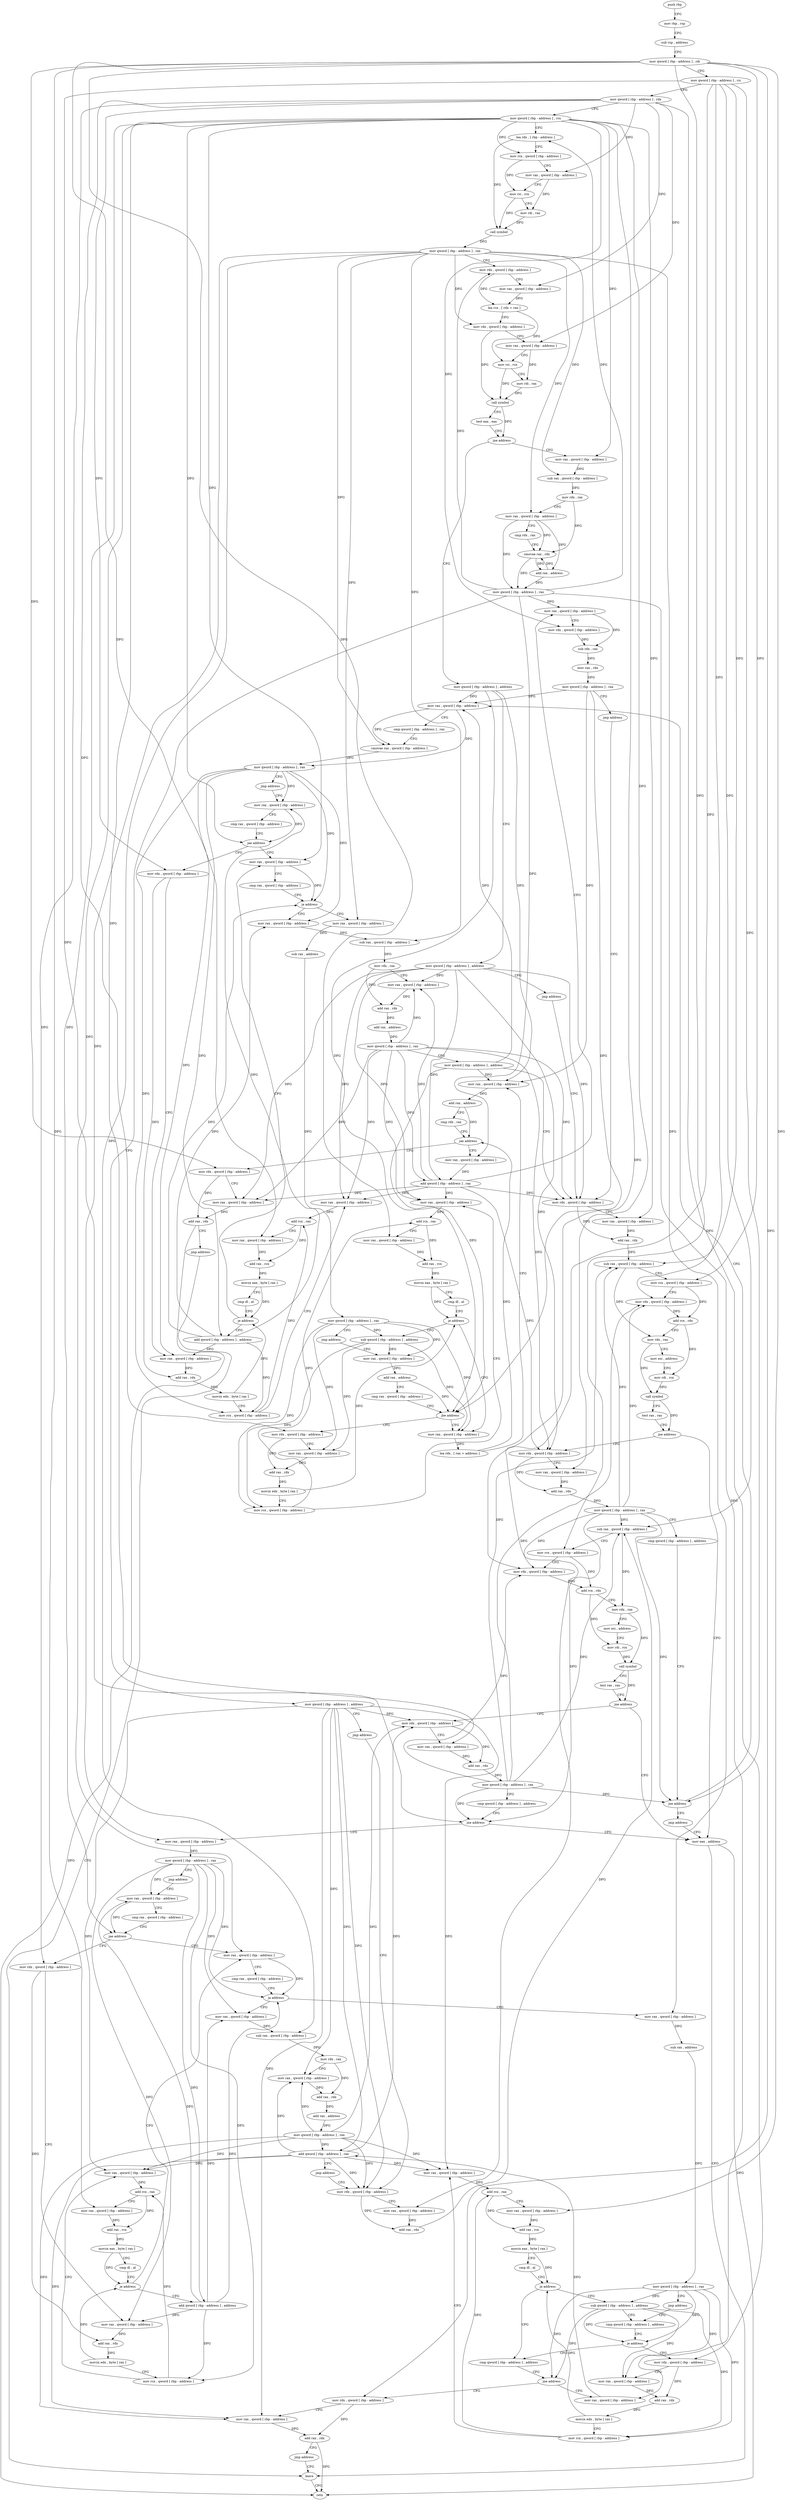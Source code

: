 digraph "func" {
"4363238" [label = "push rbp" ]
"4363239" [label = "mov rbp , rsp" ]
"4363242" [label = "sub rsp , address" ]
"4363246" [label = "mov qword [ rbp - address ] , rdi" ]
"4363250" [label = "mov qword [ rbp - address ] , rsi" ]
"4363254" [label = "mov qword [ rbp - address ] , rdx" ]
"4363258" [label = "mov qword [ rbp - address ] , rcx" ]
"4363262" [label = "lea rdx , [ rbp - address ]" ]
"4363266" [label = "mov rcx , qword [ rbp - address ]" ]
"4363270" [label = "mov rax , qword [ rbp - address ]" ]
"4363274" [label = "mov rsi , rcx" ]
"4363277" [label = "mov rdi , rax" ]
"4363280" [label = "call symbol" ]
"4363285" [label = "mov qword [ rbp - address ] , rax" ]
"4363289" [label = "mov rdx , qword [ rbp - address ]" ]
"4363293" [label = "mov rax , qword [ rbp - address ]" ]
"4363297" [label = "lea rcx , [ rdx + rax ]" ]
"4363301" [label = "mov rdx , qword [ rbp - address ]" ]
"4363305" [label = "mov rax , qword [ rbp - address ]" ]
"4363309" [label = "mov rsi , rcx" ]
"4363312" [label = "mov rdi , rax" ]
"4363315" [label = "call symbol" ]
"4363320" [label = "test eax , eax" ]
"4363322" [label = "jne address" ]
"4363689" [label = "mov rax , qword [ rbp - address ]" ]
"4363328" [label = "mov qword [ rbp - address ] , address" ]
"4363693" [label = "sub rax , qword [ rbp - address ]" ]
"4363697" [label = "mov rdx , rax" ]
"4363700" [label = "mov rax , qword [ rbp - address ]" ]
"4363704" [label = "cmp rdx , rax" ]
"4363707" [label = "cmovae rax , rdx" ]
"4363711" [label = "add rax , address" ]
"4363715" [label = "mov qword [ rbp - address ] , rax" ]
"4363719" [label = "mov qword [ rbp - address ] , address" ]
"4363727" [label = "jmp address" ]
"4363927" [label = "mov rdx , qword [ rbp - address ]" ]
"4363336" [label = "mov qword [ rbp - address ] , address" ]
"4363344" [label = "jmp address" ]
"4363607" [label = "mov rdx , qword [ rbp - address ]" ]
"4363931" [label = "mov rax , qword [ rbp - address ]" ]
"4363935" [label = "add rax , rdx" ]
"4363938" [label = "sub rax , qword [ rbp - address ]" ]
"4363942" [label = "mov rcx , qword [ rbp - address ]" ]
"4363946" [label = "mov rdx , qword [ rbp - address ]" ]
"4363950" [label = "add rcx , rdx" ]
"4363953" [label = "mov rdx , rax" ]
"4363956" [label = "mov esi , address" ]
"4363961" [label = "mov rdi , rcx" ]
"4363964" [label = "call symbol" ]
"4363969" [label = "test rax , rax" ]
"4363972" [label = "jne address" ]
"4364000" [label = "mov eax , address" ]
"4363974" [label = "mov rdx , qword [ rbp - address ]" ]
"4363611" [label = "mov rax , qword [ rbp - address ]" ]
"4363615" [label = "add rax , rdx" ]
"4363618" [label = "sub rax , qword [ rbp - address ]" ]
"4363622" [label = "mov rcx , qword [ rbp - address ]" ]
"4363626" [label = "mov rdx , qword [ rbp - address ]" ]
"4363630" [label = "add rcx , rdx" ]
"4363633" [label = "mov rdx , rax" ]
"4363636" [label = "mov esi , address" ]
"4363641" [label = "mov rdi , rcx" ]
"4363644" [label = "call symbol" ]
"4363649" [label = "test rax , rax" ]
"4363652" [label = "jne address" ]
"4363658" [label = "mov rdx , qword [ rbp - address ]" ]
"4364005" [label = "leave" ]
"4363978" [label = "mov rax , qword [ rbp - address ]" ]
"4363982" [label = "add rax , rdx" ]
"4363985" [label = "mov qword [ rbp - address ] , rax" ]
"4363989" [label = "cmp qword [ rbp - address ] , address" ]
"4363994" [label = "jne address" ]
"4363732" [label = "mov rax , qword [ rbp - address ]" ]
"4363662" [label = "mov rax , qword [ rbp - address ]" ]
"4363666" [label = "add rax , rdx" ]
"4363669" [label = "mov qword [ rbp - address ] , rax" ]
"4363673" [label = "cmp qword [ rbp - address ] , address" ]
"4363678" [label = "jne address" ]
"4363349" [label = "mov rax , qword [ rbp - address ]" ]
"4363684" [label = "jmp address" ]
"4363736" [label = "mov qword [ rbp - address ] , rax" ]
"4363740" [label = "jmp address" ]
"4363747" [label = "mov rax , qword [ rbp - address ]" ]
"4363353" [label = "cmp qword [ rbp - address ] , rax" ]
"4363357" [label = "cmovae rax , qword [ rbp - address ]" ]
"4363362" [label = "mov qword [ rbp - address ] , rax" ]
"4363366" [label = "jmp address" ]
"4363373" [label = "mov rax , qword [ rbp - address ]" ]
"4363751" [label = "cmp rax , qword [ rbp - address ]" ]
"4363755" [label = "jae address" ]
"4363796" [label = "mov rax , qword [ rbp - address ]" ]
"4363757" [label = "mov rdx , qword [ rbp - address ]" ]
"4363377" [label = "cmp rax , qword [ rbp - address ]" ]
"4363381" [label = "jae address" ]
"4363422" [label = "mov rax , qword [ rbp - address ]" ]
"4363383" [label = "mov rdx , qword [ rbp - address ]" ]
"4363800" [label = "cmp rax , qword [ rbp - address ]" ]
"4363804" [label = "ja address" ]
"4363901" [label = "mov rax , qword [ rbp - address ]" ]
"4363806" [label = "mov rax , qword [ rbp - address ]" ]
"4363761" [label = "mov rax , qword [ rbp - address ]" ]
"4363765" [label = "add rax , rdx" ]
"4363768" [label = "movzx edx , byte [ rax ]" ]
"4363771" [label = "mov rcx , qword [ rbp - address ]" ]
"4363775" [label = "mov rax , qword [ rbp - address ]" ]
"4363779" [label = "add rcx , rax" ]
"4363782" [label = "mov rax , qword [ rbp - address ]" ]
"4363786" [label = "add rax , rcx" ]
"4363789" [label = "movzx eax , byte [ rax ]" ]
"4363792" [label = "cmp dl , al" ]
"4363794" [label = "je address" ]
"4363742" [label = "add qword [ rbp - address ] , address" ]
"4363426" [label = "cmp rax , qword [ rbp - address ]" ]
"4363430" [label = "ja address" ]
"4363573" [label = "mov rax , qword [ rbp - address ]" ]
"4363436" [label = "mov rax , qword [ rbp - address ]" ]
"4363387" [label = "mov rax , qword [ rbp - address ]" ]
"4363391" [label = "add rax , rdx" ]
"4363394" [label = "movzx edx , byte [ rax ]" ]
"4363397" [label = "mov rcx , qword [ rbp - address ]" ]
"4363401" [label = "mov rax , qword [ rbp - address ]" ]
"4363405" [label = "add rcx , rax" ]
"4363408" [label = "mov rax , qword [ rbp - address ]" ]
"4363412" [label = "add rax , rcx" ]
"4363415" [label = "movzx eax , byte [ rax ]" ]
"4363418" [label = "cmp dl , al" ]
"4363420" [label = "je address" ]
"4363368" [label = "add qword [ rbp - address ] , address" ]
"4363905" [label = "sub rax , qword [ rbp - address ]" ]
"4363909" [label = "mov rdx , rax" ]
"4363912" [label = "mov rax , qword [ rbp - address ]" ]
"4363916" [label = "add rax , rdx" ]
"4363919" [label = "add rax , address" ]
"4363923" [label = "mov qword [ rbp - address ] , rax" ]
"4363810" [label = "sub rax , address" ]
"4363814" [label = "mov qword [ rbp - address ] , rax" ]
"4363818" [label = "jmp address" ]
"4363825" [label = "cmp qword [ rbp - address ] , address" ]
"4363577" [label = "sub rax , qword [ rbp - address ]" ]
"4363581" [label = "mov rdx , rax" ]
"4363584" [label = "mov rax , qword [ rbp - address ]" ]
"4363588" [label = "add rax , rdx" ]
"4363591" [label = "add rax , address" ]
"4363595" [label = "mov qword [ rbp - address ] , rax" ]
"4363599" [label = "mov qword [ rbp - address ] , address" ]
"4363440" [label = "sub rax , address" ]
"4363444" [label = "mov qword [ rbp - address ] , rax" ]
"4363448" [label = "jmp address" ]
"4363455" [label = "mov rax , qword [ rbp - address ]" ]
"4363830" [label = "je address" ]
"4363871" [label = "cmp qword [ rbp - address ] , address" ]
"4363832" [label = "mov rdx , qword [ rbp - address ]" ]
"4363459" [label = "add rax , address" ]
"4363463" [label = "cmp rax , qword [ rbp - address ]" ]
"4363467" [label = "jbe address" ]
"4363508" [label = "mov rax , qword [ rbp - address ]" ]
"4363469" [label = "mov rdx , qword [ rbp - address ]" ]
"4363876" [label = "jne address" ]
"4363891" [label = "mov rax , qword [ rbp - address ]" ]
"4363878" [label = "mov rdx , qword [ rbp - address ]" ]
"4363836" [label = "mov rax , qword [ rbp - address ]" ]
"4363840" [label = "add rax , rdx" ]
"4363843" [label = "movzx edx , byte [ rax ]" ]
"4363846" [label = "mov rcx , qword [ rbp - address ]" ]
"4363850" [label = "mov rax , qword [ rbp - address ]" ]
"4363854" [label = "add rcx , rax" ]
"4363857" [label = "mov rax , qword [ rbp - address ]" ]
"4363861" [label = "add rax , rcx" ]
"4363864" [label = "movzx eax , byte [ rax ]" ]
"4363867" [label = "cmp dl , al" ]
"4363869" [label = "je address" ]
"4363820" [label = "sub qword [ rbp - address ] , address" ]
"4363512" [label = "lea rdx , [ rax + address ]" ]
"4363516" [label = "mov rax , qword [ rbp - address ]" ]
"4363520" [label = "add rax , address" ]
"4363524" [label = "cmp rdx , rax" ]
"4363527" [label = "jae address" ]
"4363545" [label = "mov rax , qword [ rbp - address ]" ]
"4363529" [label = "mov rdx , qword [ rbp - address ]" ]
"4363473" [label = "mov rax , qword [ rbp - address ]" ]
"4363477" [label = "add rax , rdx" ]
"4363480" [label = "movzx edx , byte [ rax ]" ]
"4363483" [label = "mov rcx , qword [ rbp - address ]" ]
"4363487" [label = "mov rax , qword [ rbp - address ]" ]
"4363491" [label = "add rcx , rax" ]
"4363494" [label = "mov rax , qword [ rbp - address ]" ]
"4363498" [label = "add rax , rcx" ]
"4363501" [label = "movzx eax , byte [ rax ]" ]
"4363504" [label = "cmp dl , al" ]
"4363506" [label = "je address" ]
"4363450" [label = "sub qword [ rbp - address ] , address" ]
"4363895" [label = "add qword [ rbp - address ] , rax" ]
"4363899" [label = "jmp address" ]
"4363882" [label = "mov rax , qword [ rbp - address ]" ]
"4363886" [label = "add rax , rdx" ]
"4363889" [label = "jmp address" ]
"4363549" [label = "add qword [ rbp - address ] , rax" ]
"4363553" [label = "mov rax , qword [ rbp - address ]" ]
"4363557" [label = "mov rdx , qword [ rbp - address ]" ]
"4363561" [label = "sub rdx , rax" ]
"4363564" [label = "mov rax , rdx" ]
"4363567" [label = "mov qword [ rbp - address ] , rax" ]
"4363571" [label = "jmp address" ]
"4363533" [label = "mov rax , qword [ rbp - address ]" ]
"4363537" [label = "add rax , rdx" ]
"4363540" [label = "jmp address" ]
"4364006" [label = "retn" ]
"4363238" -> "4363239" [ label = "CFG" ]
"4363239" -> "4363242" [ label = "CFG" ]
"4363242" -> "4363246" [ label = "CFG" ]
"4363246" -> "4363250" [ label = "CFG" ]
"4363246" -> "4363622" [ label = "DFG" ]
"4363246" -> "4363942" [ label = "DFG" ]
"4363246" -> "4363782" [ label = "DFG" ]
"4363246" -> "4363408" [ label = "DFG" ]
"4363246" -> "4363857" [ label = "DFG" ]
"4363246" -> "4363494" [ label = "DFG" ]
"4363246" -> "4363878" [ label = "DFG" ]
"4363246" -> "4363529" [ label = "DFG" ]
"4363250" -> "4363254" [ label = "CFG" ]
"4363250" -> "4363618" [ label = "DFG" ]
"4363250" -> "4363626" [ label = "DFG" ]
"4363250" -> "4363938" [ label = "DFG" ]
"4363250" -> "4363946" [ label = "DFG" ]
"4363250" -> "4363678" [ label = "DFG" ]
"4363250" -> "4363994" [ label = "DFG" ]
"4363254" -> "4363258" [ label = "CFG" ]
"4363254" -> "4363270" [ label = "DFG" ]
"4363254" -> "4363293" [ label = "DFG" ]
"4363254" -> "4363305" [ label = "DFG" ]
"4363254" -> "4363757" [ label = "DFG" ]
"4363254" -> "4363383" [ label = "DFG" ]
"4363254" -> "4363832" [ label = "DFG" ]
"4363254" -> "4363469" [ label = "DFG" ]
"4363258" -> "4363262" [ label = "CFG" ]
"4363258" -> "4363266" [ label = "DFG" ]
"4363258" -> "4363689" [ label = "DFG" ]
"4363258" -> "4363611" [ label = "DFG" ]
"4363258" -> "4363931" [ label = "DFG" ]
"4363258" -> "4363662" [ label = "DFG" ]
"4363258" -> "4363978" [ label = "DFG" ]
"4363258" -> "4363755" [ label = "DFG" ]
"4363258" -> "4363381" [ label = "DFG" ]
"4363258" -> "4363796" [ label = "DFG" ]
"4363258" -> "4363422" [ label = "DFG" ]
"4363258" -> "4363557" [ label = "DFG" ]
"4363262" -> "4363266" [ label = "CFG" ]
"4363262" -> "4363280" [ label = "DFG" ]
"4363266" -> "4363270" [ label = "CFG" ]
"4363266" -> "4363274" [ label = "DFG" ]
"4363270" -> "4363274" [ label = "CFG" ]
"4363270" -> "4363277" [ label = "DFG" ]
"4363274" -> "4363277" [ label = "CFG" ]
"4363274" -> "4363280" [ label = "DFG" ]
"4363277" -> "4363280" [ label = "DFG" ]
"4363280" -> "4363285" [ label = "DFG" ]
"4363285" -> "4363289" [ label = "CFG" ]
"4363285" -> "4363301" [ label = "DFG" ]
"4363285" -> "4363693" [ label = "DFG" ]
"4363285" -> "4363700" [ label = "DFG" ]
"4363285" -> "4363357" [ label = "DFG" ]
"4363285" -> "4363732" [ label = "DFG" ]
"4363285" -> "4363905" [ label = "DFG" ]
"4363285" -> "4363806" [ label = "DFG" ]
"4363285" -> "4363577" [ label = "DFG" ]
"4363285" -> "4363436" [ label = "DFG" ]
"4363289" -> "4363293" [ label = "CFG" ]
"4363289" -> "4363297" [ label = "DFG" ]
"4363293" -> "4363297" [ label = "DFG" ]
"4363297" -> "4363301" [ label = "CFG" ]
"4363297" -> "4363309" [ label = "DFG" ]
"4363301" -> "4363305" [ label = "CFG" ]
"4363301" -> "4363315" [ label = "DFG" ]
"4363305" -> "4363309" [ label = "CFG" ]
"4363305" -> "4363312" [ label = "DFG" ]
"4363309" -> "4363312" [ label = "CFG" ]
"4363309" -> "4363315" [ label = "DFG" ]
"4363312" -> "4363315" [ label = "DFG" ]
"4363315" -> "4363320" [ label = "CFG" ]
"4363315" -> "4363322" [ label = "DFG" ]
"4363320" -> "4363322" [ label = "CFG" ]
"4363322" -> "4363689" [ label = "CFG" ]
"4363322" -> "4363328" [ label = "CFG" ]
"4363689" -> "4363693" [ label = "DFG" ]
"4363328" -> "4363336" [ label = "CFG" ]
"4363328" -> "4363349" [ label = "DFG" ]
"4363328" -> "4363467" [ label = "DFG" ]
"4363328" -> "4363516" [ label = "DFG" ]
"4363693" -> "4363697" [ label = "DFG" ]
"4363697" -> "4363700" [ label = "CFG" ]
"4363697" -> "4363707" [ label = "DFG" ]
"4363700" -> "4363704" [ label = "CFG" ]
"4363700" -> "4363707" [ label = "DFG" ]
"4363700" -> "4363711" [ label = "DFG" ]
"4363700" -> "4363715" [ label = "DFG" ]
"4363704" -> "4363707" [ label = "CFG" ]
"4363707" -> "4363711" [ label = "DFG" ]
"4363707" -> "4363715" [ label = "DFG" ]
"4363711" -> "4363715" [ label = "DFG" ]
"4363711" -> "4363707" [ label = "DFG" ]
"4363715" -> "4363719" [ label = "CFG" ]
"4363715" -> "4363262" [ label = "DFG" ]
"4363715" -> "4363289" [ label = "DFG" ]
"4363715" -> "4363891" [ label = "DFG" ]
"4363715" -> "4363545" [ label = "DFG" ]
"4363715" -> "4363553" [ label = "DFG" ]
"4363719" -> "4363727" [ label = "CFG" ]
"4363719" -> "4363927" [ label = "DFG" ]
"4363719" -> "4363974" [ label = "DFG" ]
"4363719" -> "4363775" [ label = "DFG" ]
"4363719" -> "4363912" [ label = "DFG" ]
"4363719" -> "4363850" [ label = "DFG" ]
"4363719" -> "4363895" [ label = "DFG" ]
"4363719" -> "4363882" [ label = "DFG" ]
"4363727" -> "4363927" [ label = "CFG" ]
"4363927" -> "4363931" [ label = "CFG" ]
"4363927" -> "4363935" [ label = "DFG" ]
"4363336" -> "4363344" [ label = "CFG" ]
"4363336" -> "4363607" [ label = "DFG" ]
"4363336" -> "4363658" [ label = "DFG" ]
"4363336" -> "4363401" [ label = "DFG" ]
"4363336" -> "4363584" [ label = "DFG" ]
"4363336" -> "4363487" [ label = "DFG" ]
"4363336" -> "4363549" [ label = "DFG" ]
"4363336" -> "4363533" [ label = "DFG" ]
"4363344" -> "4363607" [ label = "CFG" ]
"4363607" -> "4363611" [ label = "CFG" ]
"4363607" -> "4363615" [ label = "DFG" ]
"4363931" -> "4363935" [ label = "DFG" ]
"4363935" -> "4363938" [ label = "DFG" ]
"4363938" -> "4363942" [ label = "CFG" ]
"4363938" -> "4363953" [ label = "DFG" ]
"4363942" -> "4363946" [ label = "CFG" ]
"4363942" -> "4363950" [ label = "DFG" ]
"4363946" -> "4363950" [ label = "DFG" ]
"4363950" -> "4363953" [ label = "CFG" ]
"4363950" -> "4363961" [ label = "DFG" ]
"4363953" -> "4363956" [ label = "CFG" ]
"4363953" -> "4363964" [ label = "DFG" ]
"4363956" -> "4363961" [ label = "CFG" ]
"4363961" -> "4363964" [ label = "DFG" ]
"4363964" -> "4363969" [ label = "CFG" ]
"4363964" -> "4363972" [ label = "DFG" ]
"4363969" -> "4363972" [ label = "CFG" ]
"4363972" -> "4364000" [ label = "CFG" ]
"4363972" -> "4363974" [ label = "CFG" ]
"4364000" -> "4364005" [ label = "CFG" ]
"4364000" -> "4364006" [ label = "DFG" ]
"4363974" -> "4363978" [ label = "CFG" ]
"4363974" -> "4363982" [ label = "DFG" ]
"4363611" -> "4363615" [ label = "DFG" ]
"4363615" -> "4363618" [ label = "DFG" ]
"4363618" -> "4363622" [ label = "CFG" ]
"4363618" -> "4363633" [ label = "DFG" ]
"4363622" -> "4363626" [ label = "CFG" ]
"4363622" -> "4363630" [ label = "DFG" ]
"4363626" -> "4363630" [ label = "DFG" ]
"4363630" -> "4363633" [ label = "CFG" ]
"4363630" -> "4363641" [ label = "DFG" ]
"4363633" -> "4363636" [ label = "CFG" ]
"4363633" -> "4363644" [ label = "DFG" ]
"4363636" -> "4363641" [ label = "CFG" ]
"4363641" -> "4363644" [ label = "DFG" ]
"4363644" -> "4363649" [ label = "CFG" ]
"4363644" -> "4363652" [ label = "DFG" ]
"4363649" -> "4363652" [ label = "CFG" ]
"4363652" -> "4364000" [ label = "CFG" ]
"4363652" -> "4363658" [ label = "CFG" ]
"4363658" -> "4363662" [ label = "CFG" ]
"4363658" -> "4363666" [ label = "DFG" ]
"4364005" -> "4364006" [ label = "CFG" ]
"4363978" -> "4363982" [ label = "DFG" ]
"4363982" -> "4363985" [ label = "DFG" ]
"4363985" -> "4363989" [ label = "CFG" ]
"4363985" -> "4363618" [ label = "DFG" ]
"4363985" -> "4363626" [ label = "DFG" ]
"4363985" -> "4363938" [ label = "DFG" ]
"4363985" -> "4363946" [ label = "DFG" ]
"4363985" -> "4363678" [ label = "DFG" ]
"4363985" -> "4363994" [ label = "DFG" ]
"4363989" -> "4363994" [ label = "CFG" ]
"4363994" -> "4363732" [ label = "CFG" ]
"4363994" -> "4364000" [ label = "CFG" ]
"4363732" -> "4363736" [ label = "DFG" ]
"4363662" -> "4363666" [ label = "DFG" ]
"4363666" -> "4363669" [ label = "DFG" ]
"4363669" -> "4363673" [ label = "CFG" ]
"4363669" -> "4363618" [ label = "DFG" ]
"4363669" -> "4363626" [ label = "DFG" ]
"4363669" -> "4363938" [ label = "DFG" ]
"4363669" -> "4363946" [ label = "DFG" ]
"4363669" -> "4363678" [ label = "DFG" ]
"4363669" -> "4363994" [ label = "DFG" ]
"4363673" -> "4363678" [ label = "CFG" ]
"4363678" -> "4363349" [ label = "CFG" ]
"4363678" -> "4363684" [ label = "CFG" ]
"4363349" -> "4363353" [ label = "CFG" ]
"4363349" -> "4363357" [ label = "DFG" ]
"4363349" -> "4363362" [ label = "DFG" ]
"4363684" -> "4364000" [ label = "CFG" ]
"4363736" -> "4363740" [ label = "CFG" ]
"4363736" -> "4363747" [ label = "DFG" ]
"4363736" -> "4363804" [ label = "DFG" ]
"4363736" -> "4363761" [ label = "DFG" ]
"4363736" -> "4363771" [ label = "DFG" ]
"4363736" -> "4363901" [ label = "DFG" ]
"4363736" -> "4363742" [ label = "DFG" ]
"4363740" -> "4363747" [ label = "CFG" ]
"4363747" -> "4363751" [ label = "CFG" ]
"4363747" -> "4363755" [ label = "DFG" ]
"4363353" -> "4363357" [ label = "CFG" ]
"4363357" -> "4363362" [ label = "DFG" ]
"4363362" -> "4363366" [ label = "CFG" ]
"4363362" -> "4363373" [ label = "DFG" ]
"4363362" -> "4363430" [ label = "DFG" ]
"4363362" -> "4363387" [ label = "DFG" ]
"4363362" -> "4363397" [ label = "DFG" ]
"4363362" -> "4363573" [ label = "DFG" ]
"4363362" -> "4363368" [ label = "DFG" ]
"4363366" -> "4363373" [ label = "CFG" ]
"4363373" -> "4363377" [ label = "CFG" ]
"4363373" -> "4363381" [ label = "DFG" ]
"4363751" -> "4363755" [ label = "CFG" ]
"4363755" -> "4363796" [ label = "CFG" ]
"4363755" -> "4363757" [ label = "CFG" ]
"4363796" -> "4363800" [ label = "CFG" ]
"4363796" -> "4363804" [ label = "DFG" ]
"4363757" -> "4363761" [ label = "CFG" ]
"4363757" -> "4363765" [ label = "DFG" ]
"4363377" -> "4363381" [ label = "CFG" ]
"4363381" -> "4363422" [ label = "CFG" ]
"4363381" -> "4363383" [ label = "CFG" ]
"4363422" -> "4363426" [ label = "CFG" ]
"4363422" -> "4363430" [ label = "DFG" ]
"4363383" -> "4363387" [ label = "CFG" ]
"4363383" -> "4363391" [ label = "DFG" ]
"4363800" -> "4363804" [ label = "CFG" ]
"4363804" -> "4363901" [ label = "CFG" ]
"4363804" -> "4363806" [ label = "CFG" ]
"4363901" -> "4363905" [ label = "DFG" ]
"4363806" -> "4363810" [ label = "DFG" ]
"4363761" -> "4363765" [ label = "DFG" ]
"4363765" -> "4363768" [ label = "DFG" ]
"4363768" -> "4363771" [ label = "CFG" ]
"4363768" -> "4363794" [ label = "DFG" ]
"4363771" -> "4363775" [ label = "CFG" ]
"4363771" -> "4363779" [ label = "DFG" ]
"4363775" -> "4363779" [ label = "DFG" ]
"4363779" -> "4363782" [ label = "CFG" ]
"4363779" -> "4363786" [ label = "DFG" ]
"4363782" -> "4363786" [ label = "DFG" ]
"4363786" -> "4363789" [ label = "DFG" ]
"4363789" -> "4363792" [ label = "CFG" ]
"4363789" -> "4363794" [ label = "DFG" ]
"4363792" -> "4363794" [ label = "CFG" ]
"4363794" -> "4363742" [ label = "CFG" ]
"4363794" -> "4363796" [ label = "CFG" ]
"4363742" -> "4363747" [ label = "DFG" ]
"4363742" -> "4363804" [ label = "DFG" ]
"4363742" -> "4363761" [ label = "DFG" ]
"4363742" -> "4363771" [ label = "DFG" ]
"4363742" -> "4363901" [ label = "DFG" ]
"4363426" -> "4363430" [ label = "CFG" ]
"4363430" -> "4363573" [ label = "CFG" ]
"4363430" -> "4363436" [ label = "CFG" ]
"4363573" -> "4363577" [ label = "DFG" ]
"4363436" -> "4363440" [ label = "DFG" ]
"4363387" -> "4363391" [ label = "DFG" ]
"4363391" -> "4363394" [ label = "DFG" ]
"4363394" -> "4363397" [ label = "CFG" ]
"4363394" -> "4363420" [ label = "DFG" ]
"4363397" -> "4363401" [ label = "CFG" ]
"4363397" -> "4363405" [ label = "DFG" ]
"4363401" -> "4363405" [ label = "DFG" ]
"4363405" -> "4363408" [ label = "CFG" ]
"4363405" -> "4363412" [ label = "DFG" ]
"4363408" -> "4363412" [ label = "DFG" ]
"4363412" -> "4363415" [ label = "DFG" ]
"4363415" -> "4363418" [ label = "CFG" ]
"4363415" -> "4363420" [ label = "DFG" ]
"4363418" -> "4363420" [ label = "CFG" ]
"4363420" -> "4363368" [ label = "CFG" ]
"4363420" -> "4363422" [ label = "CFG" ]
"4363368" -> "4363373" [ label = "DFG" ]
"4363368" -> "4363430" [ label = "DFG" ]
"4363368" -> "4363387" [ label = "DFG" ]
"4363368" -> "4363397" [ label = "DFG" ]
"4363368" -> "4363573" [ label = "DFG" ]
"4363905" -> "4363909" [ label = "DFG" ]
"4363909" -> "4363912" [ label = "CFG" ]
"4363909" -> "4363916" [ label = "DFG" ]
"4363912" -> "4363916" [ label = "DFG" ]
"4363916" -> "4363919" [ label = "DFG" ]
"4363919" -> "4363923" [ label = "DFG" ]
"4363923" -> "4363927" [ label = "DFG" ]
"4363923" -> "4363974" [ label = "DFG" ]
"4363923" -> "4363775" [ label = "DFG" ]
"4363923" -> "4363912" [ label = "DFG" ]
"4363923" -> "4363850" [ label = "DFG" ]
"4363923" -> "4363895" [ label = "DFG" ]
"4363923" -> "4363882" [ label = "DFG" ]
"4363810" -> "4363814" [ label = "DFG" ]
"4363814" -> "4363818" [ label = "CFG" ]
"4363814" -> "4363830" [ label = "DFG" ]
"4363814" -> "4363876" [ label = "DFG" ]
"4363814" -> "4363836" [ label = "DFG" ]
"4363814" -> "4363846" [ label = "DFG" ]
"4363814" -> "4363820" [ label = "DFG" ]
"4363818" -> "4363825" [ label = "CFG" ]
"4363825" -> "4363830" [ label = "CFG" ]
"4363577" -> "4363581" [ label = "DFG" ]
"4363581" -> "4363584" [ label = "CFG" ]
"4363581" -> "4363588" [ label = "DFG" ]
"4363584" -> "4363588" [ label = "DFG" ]
"4363588" -> "4363591" [ label = "DFG" ]
"4363591" -> "4363595" [ label = "DFG" ]
"4363595" -> "4363599" [ label = "CFG" ]
"4363595" -> "4363607" [ label = "DFG" ]
"4363595" -> "4363658" [ label = "DFG" ]
"4363595" -> "4363401" [ label = "DFG" ]
"4363595" -> "4363584" [ label = "DFG" ]
"4363595" -> "4363487" [ label = "DFG" ]
"4363595" -> "4363549" [ label = "DFG" ]
"4363595" -> "4363533" [ label = "DFG" ]
"4363599" -> "4363607" [ label = "CFG" ]
"4363599" -> "4363349" [ label = "DFG" ]
"4363599" -> "4363467" [ label = "DFG" ]
"4363599" -> "4363516" [ label = "DFG" ]
"4363440" -> "4363444" [ label = "DFG" ]
"4363444" -> "4363448" [ label = "CFG" ]
"4363444" -> "4363455" [ label = "DFG" ]
"4363444" -> "4363508" [ label = "DFG" ]
"4363444" -> "4363473" [ label = "DFG" ]
"4363444" -> "4363483" [ label = "DFG" ]
"4363444" -> "4363450" [ label = "DFG" ]
"4363448" -> "4363455" [ label = "CFG" ]
"4363455" -> "4363459" [ label = "DFG" ]
"4363830" -> "4363871" [ label = "CFG" ]
"4363830" -> "4363832" [ label = "CFG" ]
"4363871" -> "4363876" [ label = "CFG" ]
"4363832" -> "4363836" [ label = "CFG" ]
"4363832" -> "4363840" [ label = "DFG" ]
"4363459" -> "4363463" [ label = "CFG" ]
"4363459" -> "4363467" [ label = "DFG" ]
"4363463" -> "4363467" [ label = "CFG" ]
"4363467" -> "4363508" [ label = "CFG" ]
"4363467" -> "4363469" [ label = "CFG" ]
"4363508" -> "4363512" [ label = "DFG" ]
"4363469" -> "4363473" [ label = "CFG" ]
"4363469" -> "4363477" [ label = "DFG" ]
"4363876" -> "4363891" [ label = "CFG" ]
"4363876" -> "4363878" [ label = "CFG" ]
"4363891" -> "4363895" [ label = "DFG" ]
"4363878" -> "4363882" [ label = "CFG" ]
"4363878" -> "4363886" [ label = "DFG" ]
"4363836" -> "4363840" [ label = "DFG" ]
"4363840" -> "4363843" [ label = "DFG" ]
"4363843" -> "4363846" [ label = "CFG" ]
"4363843" -> "4363869" [ label = "DFG" ]
"4363846" -> "4363850" [ label = "CFG" ]
"4363846" -> "4363854" [ label = "DFG" ]
"4363850" -> "4363854" [ label = "DFG" ]
"4363854" -> "4363857" [ label = "CFG" ]
"4363854" -> "4363861" [ label = "DFG" ]
"4363857" -> "4363861" [ label = "DFG" ]
"4363861" -> "4363864" [ label = "DFG" ]
"4363864" -> "4363867" [ label = "CFG" ]
"4363864" -> "4363869" [ label = "DFG" ]
"4363867" -> "4363869" [ label = "CFG" ]
"4363869" -> "4363820" [ label = "CFG" ]
"4363869" -> "4363871" [ label = "CFG" ]
"4363820" -> "4363825" [ label = "CFG" ]
"4363820" -> "4363830" [ label = "DFG" ]
"4363820" -> "4363876" [ label = "DFG" ]
"4363820" -> "4363836" [ label = "DFG" ]
"4363820" -> "4363846" [ label = "DFG" ]
"4363512" -> "4363516" [ label = "CFG" ]
"4363512" -> "4363527" [ label = "DFG" ]
"4363516" -> "4363520" [ label = "DFG" ]
"4363520" -> "4363524" [ label = "CFG" ]
"4363520" -> "4363527" [ label = "DFG" ]
"4363524" -> "4363527" [ label = "CFG" ]
"4363527" -> "4363545" [ label = "CFG" ]
"4363527" -> "4363529" [ label = "CFG" ]
"4363545" -> "4363549" [ label = "DFG" ]
"4363529" -> "4363533" [ label = "CFG" ]
"4363529" -> "4363537" [ label = "DFG" ]
"4363473" -> "4363477" [ label = "DFG" ]
"4363477" -> "4363480" [ label = "DFG" ]
"4363480" -> "4363483" [ label = "CFG" ]
"4363480" -> "4363506" [ label = "DFG" ]
"4363483" -> "4363487" [ label = "CFG" ]
"4363483" -> "4363491" [ label = "DFG" ]
"4363487" -> "4363491" [ label = "DFG" ]
"4363491" -> "4363494" [ label = "CFG" ]
"4363491" -> "4363498" [ label = "DFG" ]
"4363494" -> "4363498" [ label = "DFG" ]
"4363498" -> "4363501" [ label = "DFG" ]
"4363501" -> "4363504" [ label = "CFG" ]
"4363501" -> "4363506" [ label = "DFG" ]
"4363504" -> "4363506" [ label = "CFG" ]
"4363506" -> "4363450" [ label = "CFG" ]
"4363506" -> "4363508" [ label = "CFG" ]
"4363450" -> "4363455" [ label = "DFG" ]
"4363450" -> "4363508" [ label = "DFG" ]
"4363450" -> "4363473" [ label = "DFG" ]
"4363450" -> "4363483" [ label = "DFG" ]
"4363895" -> "4363899" [ label = "CFG" ]
"4363895" -> "4363927" [ label = "DFG" ]
"4363895" -> "4363974" [ label = "DFG" ]
"4363895" -> "4363775" [ label = "DFG" ]
"4363895" -> "4363912" [ label = "DFG" ]
"4363895" -> "4363850" [ label = "DFG" ]
"4363895" -> "4363882" [ label = "DFG" ]
"4363899" -> "4363927" [ label = "CFG" ]
"4363882" -> "4363886" [ label = "DFG" ]
"4363886" -> "4363889" [ label = "CFG" ]
"4363886" -> "4364006" [ label = "DFG" ]
"4363889" -> "4364005" [ label = "CFG" ]
"4363549" -> "4363553" [ label = "CFG" ]
"4363549" -> "4363607" [ label = "DFG" ]
"4363549" -> "4363658" [ label = "DFG" ]
"4363549" -> "4363401" [ label = "DFG" ]
"4363549" -> "4363584" [ label = "DFG" ]
"4363549" -> "4363487" [ label = "DFG" ]
"4363549" -> "4363533" [ label = "DFG" ]
"4363553" -> "4363557" [ label = "CFG" ]
"4363553" -> "4363561" [ label = "DFG" ]
"4363557" -> "4363561" [ label = "DFG" ]
"4363561" -> "4363564" [ label = "DFG" ]
"4363564" -> "4363567" [ label = "DFG" ]
"4363567" -> "4363571" [ label = "CFG" ]
"4363567" -> "4363349" [ label = "DFG" ]
"4363567" -> "4363467" [ label = "DFG" ]
"4363567" -> "4363516" [ label = "DFG" ]
"4363571" -> "4363607" [ label = "CFG" ]
"4363533" -> "4363537" [ label = "DFG" ]
"4363537" -> "4363540" [ label = "CFG" ]
"4363537" -> "4364006" [ label = "DFG" ]
"4363540" -> "4364005" [ label = "CFG" ]
}
